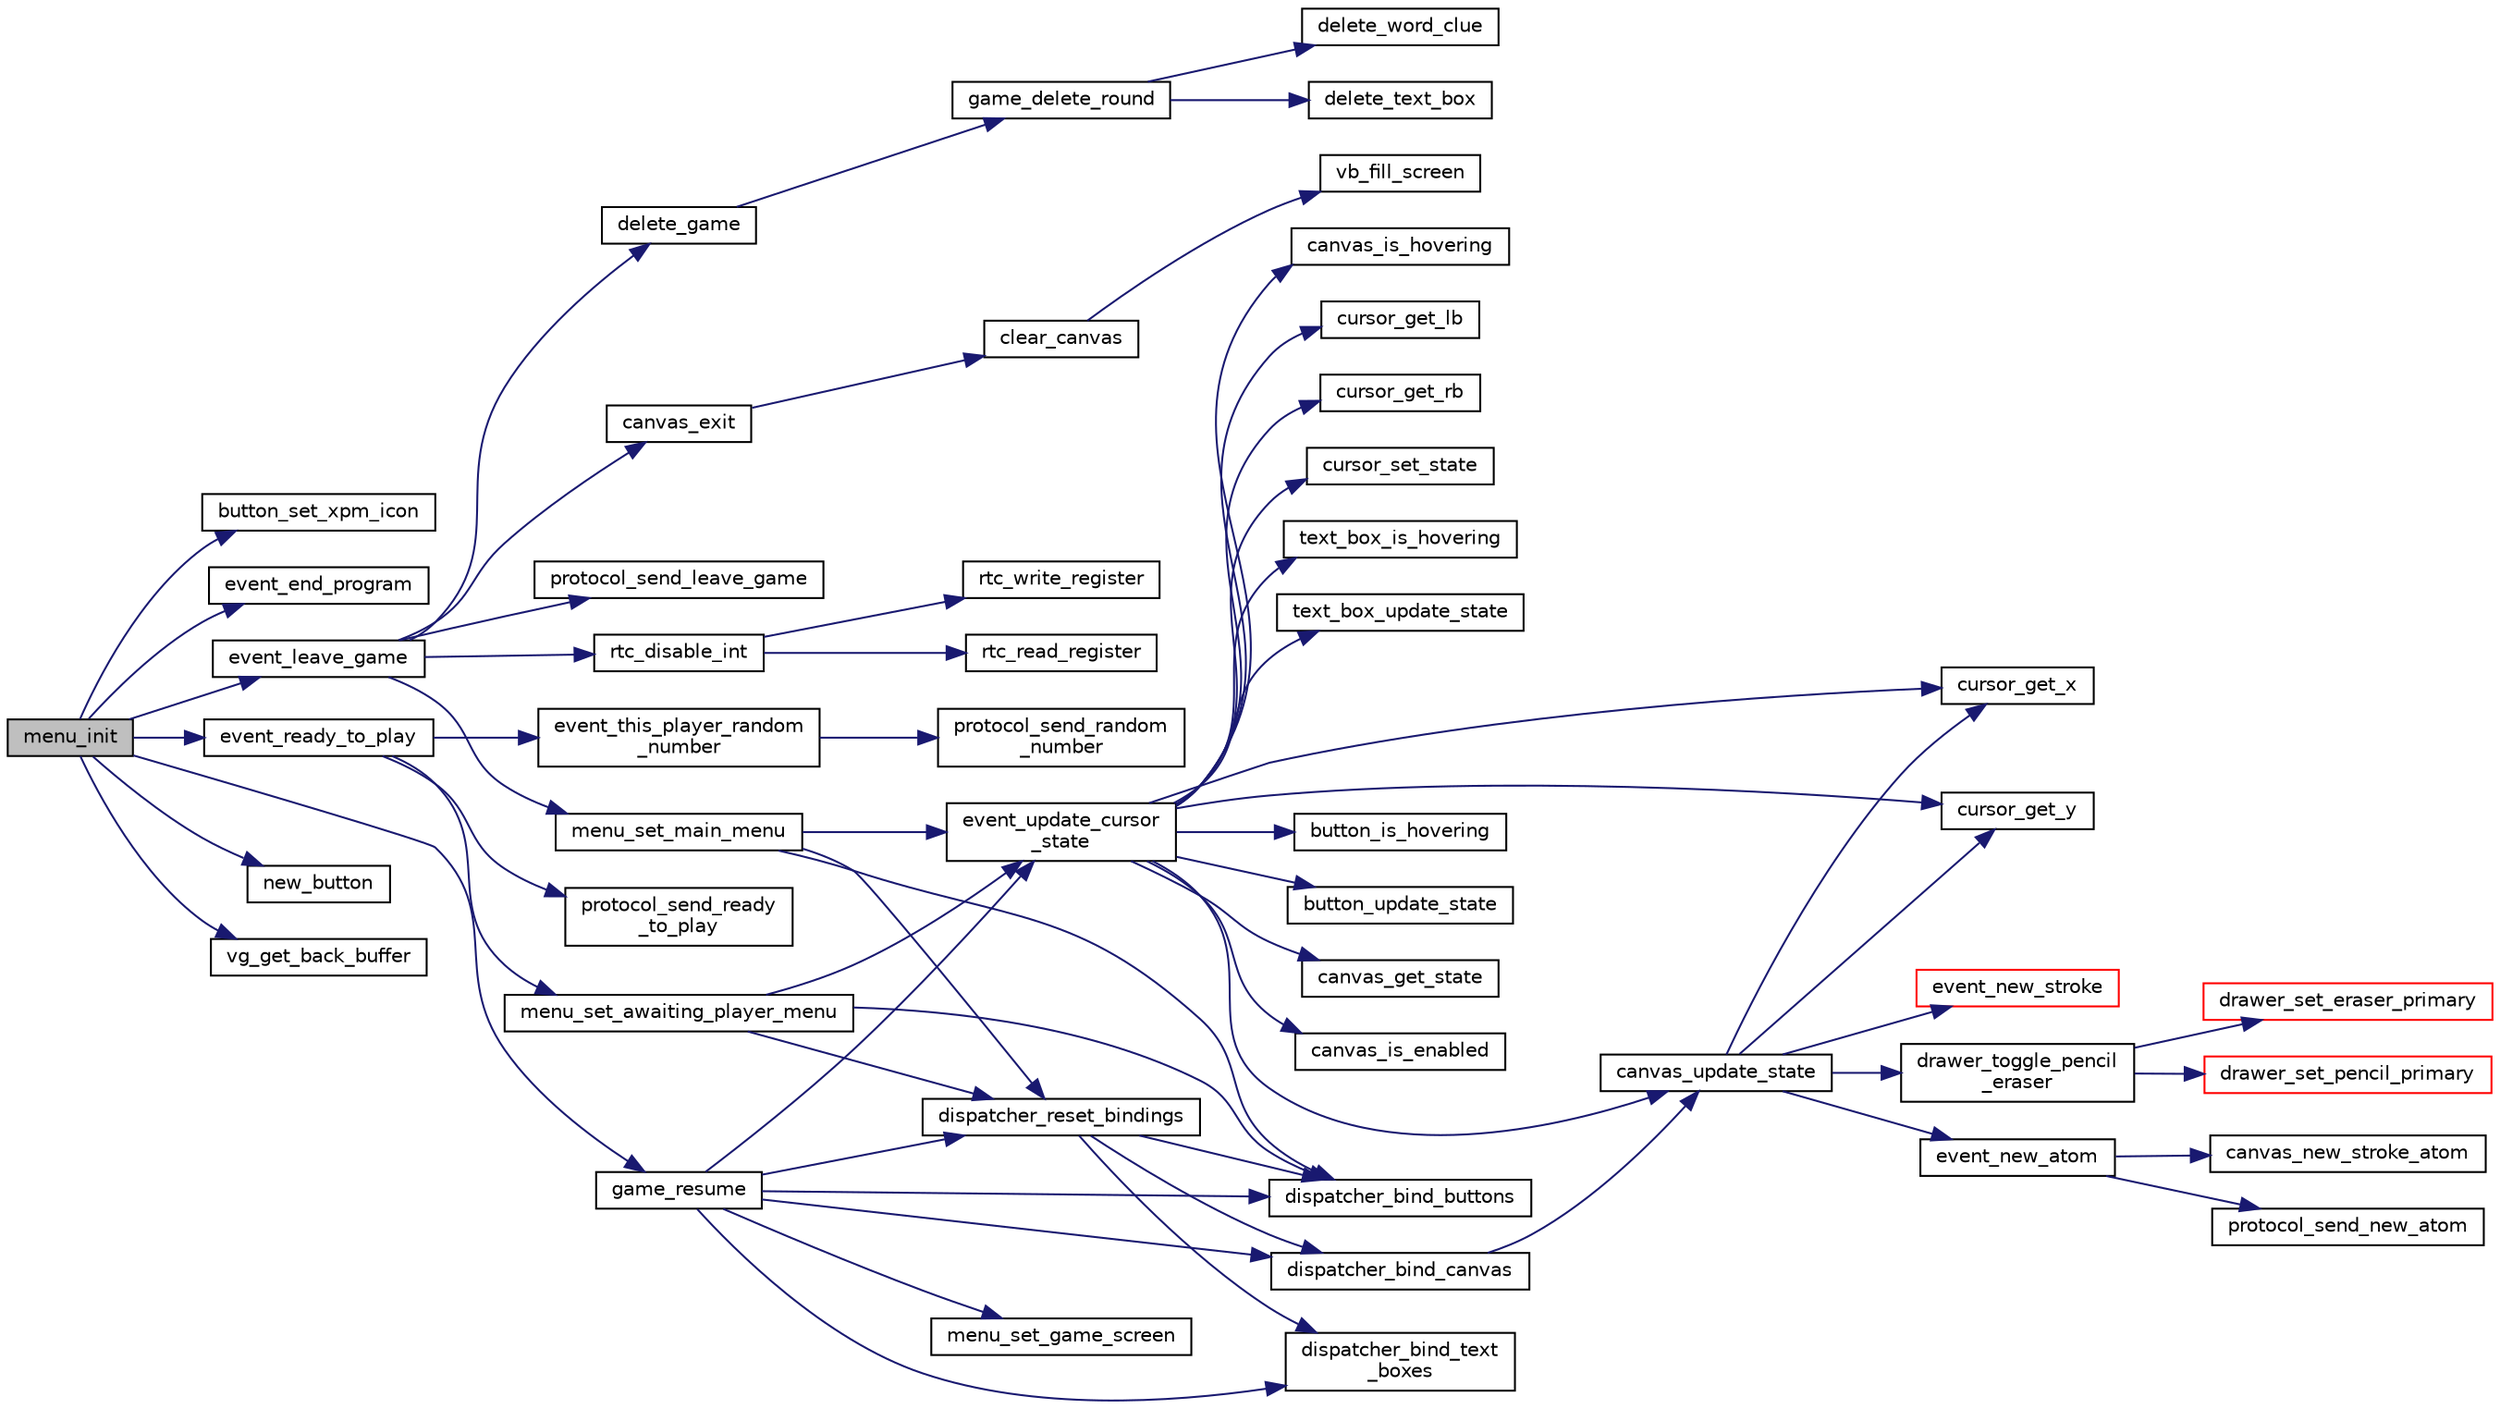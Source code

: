 digraph "menu_init"
{
 // LATEX_PDF_SIZE
  edge [fontname="Helvetica",fontsize="10",labelfontname="Helvetica",labelfontsize="10"];
  node [fontname="Helvetica",fontsize="10",shape=record];
  rankdir="LR";
  Node1 [label="menu_init",height=0.2,width=0.4,color="black", fillcolor="grey75", style="filled", fontcolor="black",tooltip="Loads the xpm images of the menu."];
  Node1 -> Node2 [color="midnightblue",fontsize="10",style="solid",fontname="Helvetica"];
  Node2 [label="button_set_xpm_icon",height=0.2,width=0.4,color="black", fillcolor="white", style="filled",URL="$group__button.html#ga61409efef36d6fc472383d25706e44af",tooltip="Sets a xpm image icon to a given button."];
  Node1 -> Node3 [color="midnightblue",fontsize="10",style="solid",fontname="Helvetica"];
  Node3 [label="event_end_program",height=0.2,width=0.4,color="black", fillcolor="white", style="filled",URL="$group__dispatcher.html#ga45b102359608a0cb86dcea45adb4d91d",tooltip="Ends the program."];
  Node1 -> Node4 [color="midnightblue",fontsize="10",style="solid",fontname="Helvetica"];
  Node4 [label="event_leave_game",height=0.2,width=0.4,color="black", fillcolor="white", style="filled",URL="$group__dispatcher.html#ga0e52394a395110749bc8ce3251ee503c",tooltip="Leaves the game back to the main menu and notifies the other player."];
  Node4 -> Node5 [color="midnightblue",fontsize="10",style="solid",fontname="Helvetica"];
  Node5 [label="canvas_exit",height=0.2,width=0.4,color="black", fillcolor="white", style="filled",URL="$group__canvas.html#ga70d19351c72c49f89e040a1fb90897c3",tooltip="Exits the canvas and frees the space allocated in memory to store its buffer."];
  Node5 -> Node6 [color="midnightblue",fontsize="10",style="solid",fontname="Helvetica"];
  Node6 [label="clear_canvas",height=0.2,width=0.4,color="black", fillcolor="white", style="filled",URL="$group__canvas.html#ga5b31467d787bcd9102fc76dff6aaa4ab",tooltip="Clears all the canvas strokes."];
  Node6 -> Node7 [color="midnightblue",fontsize="10",style="solid",fontname="Helvetica"];
  Node7 [label="vb_fill_screen",height=0.2,width=0.4,color="black", fillcolor="white", style="filled",URL="$group__graphics.html#ga1c6f059671dcd7284a5e4edda52ce870",tooltip="Fills the given buffer with the given color."];
  Node4 -> Node8 [color="midnightblue",fontsize="10",style="solid",fontname="Helvetica"];
  Node8 [label="delete_game",height=0.2,width=0.4,color="black", fillcolor="white", style="filled",URL="$group__game.html#ga138474d4cfdc04b079ceba8b584ed4e2",tooltip="Deletes the current game."];
  Node8 -> Node9 [color="midnightblue",fontsize="10",style="solid",fontname="Helvetica"];
  Node9 [label="game_delete_round",height=0.2,width=0.4,color="black", fillcolor="white", style="filled",URL="$group__game.html#gadede5f1c2e6f4a506c211cd8045dc449",tooltip="Deletes the current game round."];
  Node9 -> Node10 [color="midnightblue",fontsize="10",style="solid",fontname="Helvetica"];
  Node10 [label="delete_text_box",height=0.2,width=0.4,color="black", fillcolor="white", style="filled",URL="$group__textbox.html#ga2f207c8555da953e14b641615f2d9421",tooltip="Frees the space allocated in memory to store the content of a given text box."];
  Node9 -> Node11 [color="midnightblue",fontsize="10",style="solid",fontname="Helvetica"];
  Node11 [label="delete_word_clue",height=0.2,width=0.4,color="black", fillcolor="white", style="filled",URL="$group__clue.html#ga0425307d69028408fcaad6cf23e7a13a",tooltip="Frees the space allocated in memory to store the content of a given word clue."];
  Node4 -> Node12 [color="midnightblue",fontsize="10",style="solid",fontname="Helvetica"];
  Node12 [label="menu_set_main_menu",height=0.2,width=0.4,color="black", fillcolor="white", style="filled",URL="$group__menu.html#ga6c442e5329ddf932b74a253c15665d75",tooltip="Sets the menu to main menu."];
  Node12 -> Node13 [color="midnightblue",fontsize="10",style="solid",fontname="Helvetica"];
  Node13 [label="dispatcher_bind_buttons",height=0.2,width=0.4,color="black", fillcolor="white", style="filled",URL="$group__dispatcher.html#ga09a194e07832b8e7984e1b50d9722a80",tooltip="Binds the given buttons to the dispatcher."];
  Node12 -> Node14 [color="midnightblue",fontsize="10",style="solid",fontname="Helvetica"];
  Node14 [label="dispatcher_reset_bindings",height=0.2,width=0.4,color="black", fillcolor="white", style="filled",URL="$group__dispatcher.html#gab9458678bdcdc4f0ff458f8a9b27c638",tooltip="Resets all dispatcher bindings."];
  Node14 -> Node13 [color="midnightblue",fontsize="10",style="solid",fontname="Helvetica"];
  Node14 -> Node15 [color="midnightblue",fontsize="10",style="solid",fontname="Helvetica"];
  Node15 [label="dispatcher_bind_canvas",height=0.2,width=0.4,color="black", fillcolor="white", style="filled",URL="$group__dispatcher.html#gab72c16c8547625b6dde1d4626b3c9c99",tooltip="Binds or unbinds the canvas to the dispatcher."];
  Node15 -> Node16 [color="midnightblue",fontsize="10",style="solid",fontname="Helvetica"];
  Node16 [label="canvas_update_state",height=0.2,width=0.4,color="black", fillcolor="white", style="filled",URL="$group__canvas.html#ga95661aa91869ceace06141f45c078210",tooltip="Updates the state of the canvas according to given mouse info."];
  Node16 -> Node17 [color="midnightblue",fontsize="10",style="solid",fontname="Helvetica"];
  Node17 [label="cursor_get_x",height=0.2,width=0.4,color="black", fillcolor="white", style="filled",URL="$group__cursor.html#ga479cd0880892e002681b109c7a712c04",tooltip="Gets cursor x coordinate."];
  Node16 -> Node18 [color="midnightblue",fontsize="10",style="solid",fontname="Helvetica"];
  Node18 [label="cursor_get_y",height=0.2,width=0.4,color="black", fillcolor="white", style="filled",URL="$group__cursor.html#ga15c1a0816c95ad240b94dc15480b403a",tooltip="Gets cursor y coordinate."];
  Node16 -> Node19 [color="midnightblue",fontsize="10",style="solid",fontname="Helvetica"];
  Node19 [label="drawer_toggle_pencil\l_eraser",height=0.2,width=0.4,color="black", fillcolor="white", style="filled",URL="$group__game.html#ga2a86959de5de66b3881ada72cf3a5850",tooltip="Switches the tool used (pencil/eraser) if this player is the drawer."];
  Node19 -> Node20 [color="midnightblue",fontsize="10",style="solid",fontname="Helvetica"];
  Node20 [label="drawer_set_eraser_primary",height=0.2,width=0.4,color="red", fillcolor="white", style="filled",URL="$group__game.html#gad2612affb6e1d0b40f1972a751ad6674",tooltip="Sets the eraser primary if this player is the drawer."];
  Node19 -> Node23 [color="midnightblue",fontsize="10",style="solid",fontname="Helvetica"];
  Node23 [label="drawer_set_pencil_primary",height=0.2,width=0.4,color="red", fillcolor="white", style="filled",URL="$group__game.html#gab09c1e5c83d1408799b41ae9863259ef",tooltip="Sets the pencil primary if this player is the drawer."];
  Node16 -> Node24 [color="midnightblue",fontsize="10",style="solid",fontname="Helvetica"];
  Node24 [label="event_new_atom",height=0.2,width=0.4,color="black", fillcolor="white", style="filled",URL="$group__dispatcher.html#ga36337f8ccb7dcd6324010125bcf42dc1",tooltip="Adds a new atom to the stroke being drawn in the canvas and notifies the other player."];
  Node24 -> Node25 [color="midnightblue",fontsize="10",style="solid",fontname="Helvetica"];
  Node25 [label="canvas_new_stroke_atom",height=0.2,width=0.4,color="black", fillcolor="white", style="filled",URL="$group__canvas.html#ga9635fd19e44c814f55f50eb213d6b6b3",tooltip="Adds a new atom to the current stroke."];
  Node24 -> Node26 [color="midnightblue",fontsize="10",style="solid",fontname="Helvetica"];
  Node26 [label="protocol_send_new_atom",height=0.2,width=0.4,color="black", fillcolor="white", style="filled",URL="$group__protocol.html#ga0ef9e0d21713f79d9c42f68b435d209a",tooltip="Sends a message of type MSG_DRAW_ATOM."];
  Node16 -> Node27 [color="midnightblue",fontsize="10",style="solid",fontname="Helvetica"];
  Node27 [label="event_new_stroke",height=0.2,width=0.4,color="red", fillcolor="white", style="filled",URL="$group__dispatcher.html#ga4aeb5b63078cf7887e70a0696e5427e2",tooltip="Starts drawing new stroke in the canvas and notifies the other player."];
  Node14 -> Node32 [color="midnightblue",fontsize="10",style="solid",fontname="Helvetica"];
  Node32 [label="dispatcher_bind_text\l_boxes",height=0.2,width=0.4,color="black", fillcolor="white", style="filled",URL="$group__dispatcher.html#ga4701c82e8ae5bf8fa045347e26aefb74",tooltip="Binds the given text boxes to the dispatcher."];
  Node12 -> Node33 [color="midnightblue",fontsize="10",style="solid",fontname="Helvetica"];
  Node33 [label="event_update_cursor\l_state",height=0.2,width=0.4,color="black", fillcolor="white", style="filled",URL="$group__dispatcher.html#ga1870958649b46017847735537a5701e1",tooltip="Updates the cursor state and updates the game according to it."];
  Node33 -> Node34 [color="midnightblue",fontsize="10",style="solid",fontname="Helvetica"];
  Node34 [label="button_is_hovering",height=0.2,width=0.4,color="black", fillcolor="white", style="filled",URL="$group__button.html#ga08826459f45b21d883c8b46751193280",tooltip="Checks if the given coordinates are inside the limits of a given button."];
  Node33 -> Node35 [color="midnightblue",fontsize="10",style="solid",fontname="Helvetica"];
  Node35 [label="button_update_state",height=0.2,width=0.4,color="black", fillcolor="white", style="filled",URL="$group__button.html#ga9d70332e21de7ab70afff4fa96fb69d4",tooltip="Updates the state of a given button according to given mouse info."];
  Node33 -> Node36 [color="midnightblue",fontsize="10",style="solid",fontname="Helvetica"];
  Node36 [label="canvas_get_state",height=0.2,width=0.4,color="black", fillcolor="white", style="filled",URL="$group__canvas.html#ga2f87deffc6dca6f0ee25d5cd1c3bdd40",tooltip="Gets the current canvas state."];
  Node33 -> Node37 [color="midnightblue",fontsize="10",style="solid",fontname="Helvetica"];
  Node37 [label="canvas_is_enabled",height=0.2,width=0.4,color="black", fillcolor="white", style="filled",URL="$group__canvas.html#gaff7e5e6e51cce443e068e88722d00bbb",tooltip="Checks if canvas is enabled, that is, if it allows the user to draw."];
  Node33 -> Node38 [color="midnightblue",fontsize="10",style="solid",fontname="Helvetica"];
  Node38 [label="canvas_is_hovering",height=0.2,width=0.4,color="black", fillcolor="white", style="filled",URL="$group__canvas.html#ga4b7509d83889d7a4a67e0d72e6f2e096",tooltip="Checks if the given coordinates are inside the limits of the canvas."];
  Node33 -> Node16 [color="midnightblue",fontsize="10",style="solid",fontname="Helvetica"];
  Node33 -> Node39 [color="midnightblue",fontsize="10",style="solid",fontname="Helvetica"];
  Node39 [label="cursor_get_lb",height=0.2,width=0.4,color="black", fillcolor="white", style="filled",URL="$group__cursor.html#gac0fa742a26e68888018245125c26d5d6",tooltip="Gets the left button state. (either pressed or not)"];
  Node33 -> Node40 [color="midnightblue",fontsize="10",style="solid",fontname="Helvetica"];
  Node40 [label="cursor_get_rb",height=0.2,width=0.4,color="black", fillcolor="white", style="filled",URL="$group__cursor.html#ga7da23fec369ac0db044e35d1ff1fb95c",tooltip="Gets the right button state. (either pressed or not)"];
  Node33 -> Node17 [color="midnightblue",fontsize="10",style="solid",fontname="Helvetica"];
  Node33 -> Node18 [color="midnightblue",fontsize="10",style="solid",fontname="Helvetica"];
  Node33 -> Node41 [color="midnightblue",fontsize="10",style="solid",fontname="Helvetica"];
  Node41 [label="cursor_set_state",height=0.2,width=0.4,color="black", fillcolor="white", style="filled",URL="$group__cursor.html#ga76ed8ba253d1ffd6ef14da30591ad15f",tooltip="Sets the cursor state."];
  Node33 -> Node42 [color="midnightblue",fontsize="10",style="solid",fontname="Helvetica"];
  Node42 [label="text_box_is_hovering",height=0.2,width=0.4,color="black", fillcolor="white", style="filled",URL="$group__textbox.html#ga33353114ce71e80ee90b18827c53f717",tooltip="Checks if the given coordinates are inside the limits of a given text box."];
  Node33 -> Node43 [color="midnightblue",fontsize="10",style="solid",fontname="Helvetica"];
  Node43 [label="text_box_update_state",height=0.2,width=0.4,color="black", fillcolor="white", style="filled",URL="$group__textbox.html#gaf810b80df21aa5e7259b8fc8815238f5",tooltip="Updates the state of a given text box according to given mouse info."];
  Node4 -> Node44 [color="midnightblue",fontsize="10",style="solid",fontname="Helvetica"];
  Node44 [label="protocol_send_leave_game",height=0.2,width=0.4,color="black", fillcolor="white", style="filled",URL="$group__protocol.html#gafd70b73fc60dd896c0da7fd62d71eff5",tooltip="Sends a message of type MSG_LEAVE_GAME."];
  Node4 -> Node45 [color="midnightblue",fontsize="10",style="solid",fontname="Helvetica"];
  Node45 [label="rtc_disable_int",height=0.2,width=0.4,color="black", fillcolor="white", style="filled",URL="$group__rtc.html#gad0e26524911e8ec8710cd8364fcd924a",tooltip="Disables a type of interrupt."];
  Node45 -> Node46 [color="midnightblue",fontsize="10",style="solid",fontname="Helvetica"];
  Node46 [label="rtc_read_register",height=0.2,width=0.4,color="black", fillcolor="white", style="filled",URL="$group__rtc.html#gaeb22f43773d6e29365a07f7f847dfbb9",tooltip="Reads data from a RTC register."];
  Node45 -> Node47 [color="midnightblue",fontsize="10",style="solid",fontname="Helvetica"];
  Node47 [label="rtc_write_register",height=0.2,width=0.4,color="black", fillcolor="white", style="filled",URL="$group__rtc.html#ga30aa093c07ae9ee5626c2a50a40641d1",tooltip="Writes data to a RTC register."];
  Node1 -> Node48 [color="midnightblue",fontsize="10",style="solid",fontname="Helvetica"];
  Node48 [label="event_ready_to_play",height=0.2,width=0.4,color="black", fillcolor="white", style="filled",URL="$group__dispatcher.html#gaeaf290f8252a2b923005262498513787",tooltip="Goes into the \"Awaiting other player...\" screen and notifies the other player."];
  Node48 -> Node49 [color="midnightblue",fontsize="10",style="solid",fontname="Helvetica"];
  Node49 [label="event_this_player_random\l_number",height=0.2,width=0.4,color="black", fillcolor="white", style="filled",URL="$group__dispatcher.html#gad4381a145b8cab0457822fce02afabf5",tooltip="Generates and sends a random number to the other player to decide starting roles."];
  Node49 -> Node50 [color="midnightblue",fontsize="10",style="solid",fontname="Helvetica"];
  Node50 [label="protocol_send_random\l_number",height=0.2,width=0.4,color="black", fillcolor="white", style="filled",URL="$group__protocol.html#ga00413c9178c939b16024863a7e953932",tooltip="Sends a message of type MSG_RANDOM_NUMBER."];
  Node48 -> Node51 [color="midnightblue",fontsize="10",style="solid",fontname="Helvetica"];
  Node51 [label="menu_set_awaiting_player_menu",height=0.2,width=0.4,color="black", fillcolor="white", style="filled",URL="$group__menu.html#ga5ed66b2ad288641ccbb969f784a64351",tooltip="Sets the menu to awaiting other player menu."];
  Node51 -> Node13 [color="midnightblue",fontsize="10",style="solid",fontname="Helvetica"];
  Node51 -> Node14 [color="midnightblue",fontsize="10",style="solid",fontname="Helvetica"];
  Node51 -> Node33 [color="midnightblue",fontsize="10",style="solid",fontname="Helvetica"];
  Node48 -> Node52 [color="midnightblue",fontsize="10",style="solid",fontname="Helvetica"];
  Node52 [label="protocol_send_ready\l_to_play",height=0.2,width=0.4,color="black", fillcolor="white", style="filled",URL="$group__protocol.html#gaf65bf51204d728ca74e8d86ae0af4b4b",tooltip="Sends a message of type MSG_READY_TO_PLAY."];
  Node1 -> Node53 [color="midnightblue",fontsize="10",style="solid",fontname="Helvetica"];
  Node53 [label="game_resume",height=0.2,width=0.4,color="black", fillcolor="white", style="filled",URL="$group__game.html#ga52118602811d7516e865c66a7410fd58",tooltip="Resumes the game."];
  Node53 -> Node13 [color="midnightblue",fontsize="10",style="solid",fontname="Helvetica"];
  Node53 -> Node15 [color="midnightblue",fontsize="10",style="solid",fontname="Helvetica"];
  Node53 -> Node32 [color="midnightblue",fontsize="10",style="solid",fontname="Helvetica"];
  Node53 -> Node14 [color="midnightblue",fontsize="10",style="solid",fontname="Helvetica"];
  Node53 -> Node33 [color="midnightblue",fontsize="10",style="solid",fontname="Helvetica"];
  Node53 -> Node54 [color="midnightblue",fontsize="10",style="solid",fontname="Helvetica"];
  Node54 [label="menu_set_game_screen",height=0.2,width=0.4,color="black", fillcolor="white", style="filled",URL="$group__menu.html#gaa2f9ad11fdc632d1a6cb3d2ab271f776",tooltip="Sets the menu to the game screen."];
  Node1 -> Node55 [color="midnightblue",fontsize="10",style="solid",fontname="Helvetica"];
  Node55 [label="new_button",height=0.2,width=0.4,color="black", fillcolor="white", style="filled",URL="$group__button.html#ga5ae9d9845b0c967aac6e228b3f916ea7",tooltip="Initializes a new button."];
  Node1 -> Node56 [color="midnightblue",fontsize="10",style="solid",fontname="Helvetica"];
  Node56 [label="vg_get_back_buffer",height=0.2,width=0.4,color="black", fillcolor="white", style="filled",URL="$group__video__gr.html#gaecb0fe68de84fcbe553f77d62b37c69b",tooltip="Gets the back buffer."];
}
